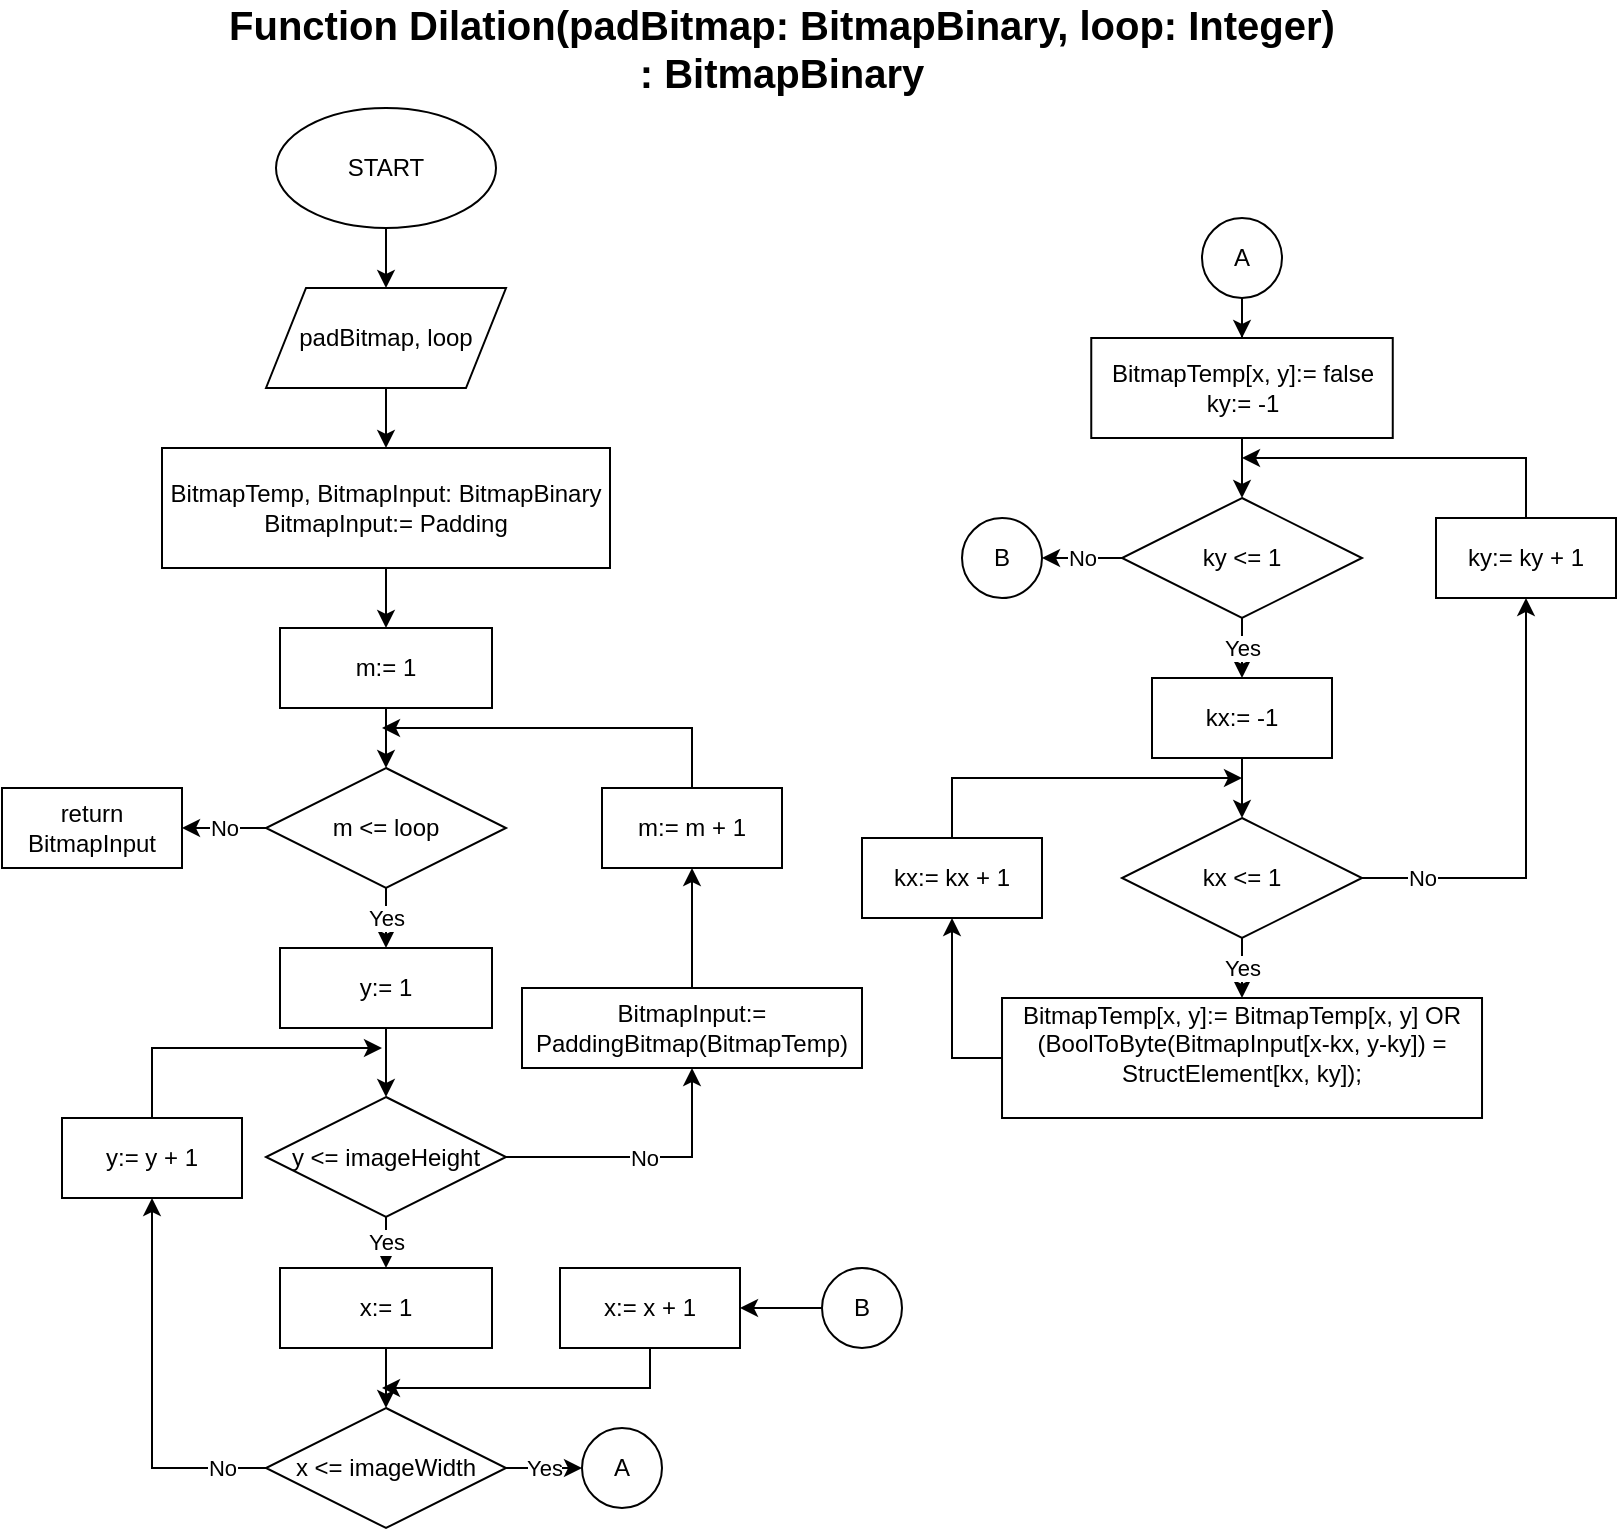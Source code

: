 <mxfile version="13.9.9" type="device"><diagram id="61ANeh-zxSnTas1GT8mI" name="Page-1"><mxGraphModel dx="1564" dy="994" grid="1" gridSize="10" guides="1" tooltips="1" connect="1" arrows="1" fold="1" page="1" pageScale="1" pageWidth="827" pageHeight="1169" math="0" shadow="0"><root><mxCell id="0"/><mxCell id="1" parent="0"/><mxCell id="askkTUw5DrgHJnmGmqhX-2" value="&lt;font style=&quot;font-size: 20px&quot;&gt;&lt;b&gt;Function Dilation(padBitmap: BitmapBinary, loop: Integer) : BitmapBinary&lt;/b&gt;&lt;/font&gt;" style="text;html=1;strokeColor=none;fillColor=none;align=center;verticalAlign=middle;whiteSpace=wrap;rounded=0;" vertex="1" parent="1"><mxGeometry x="120" y="40" width="560" height="20" as="geometry"/></mxCell><mxCell id="askkTUw5DrgHJnmGmqhX-5" value="" style="edgeStyle=orthogonalEdgeStyle;rounded=0;orthogonalLoop=1;jettySize=auto;html=1;" edge="1" parent="1" source="askkTUw5DrgHJnmGmqhX-3" target="askkTUw5DrgHJnmGmqhX-4"><mxGeometry relative="1" as="geometry"/></mxCell><mxCell id="askkTUw5DrgHJnmGmqhX-3" value="START" style="ellipse;whiteSpace=wrap;html=1;" vertex="1" parent="1"><mxGeometry x="147" y="80" width="110" height="60" as="geometry"/></mxCell><mxCell id="askkTUw5DrgHJnmGmqhX-7" value="" style="edgeStyle=orthogonalEdgeStyle;rounded=0;orthogonalLoop=1;jettySize=auto;html=1;" edge="1" parent="1" source="askkTUw5DrgHJnmGmqhX-4" target="askkTUw5DrgHJnmGmqhX-6"><mxGeometry relative="1" as="geometry"/></mxCell><mxCell id="askkTUw5DrgHJnmGmqhX-4" value="padBitmap, loop" style="shape=parallelogram;perimeter=parallelogramPerimeter;whiteSpace=wrap;html=1;fixedSize=1;" vertex="1" parent="1"><mxGeometry x="142" y="170" width="120" height="50" as="geometry"/></mxCell><mxCell id="askkTUw5DrgHJnmGmqhX-10" value="" style="edgeStyle=orthogonalEdgeStyle;rounded=0;orthogonalLoop=1;jettySize=auto;html=1;" edge="1" parent="1" source="askkTUw5DrgHJnmGmqhX-6" target="askkTUw5DrgHJnmGmqhX-8"><mxGeometry relative="1" as="geometry"/></mxCell><mxCell id="askkTUw5DrgHJnmGmqhX-6" value="BitmapTemp, BitmapInput: BitmapBinary&lt;br&gt;BitmapInput:= Padding" style="rounded=0;whiteSpace=wrap;html=1;" vertex="1" parent="1"><mxGeometry x="90" y="250" width="224" height="60" as="geometry"/></mxCell><mxCell id="askkTUw5DrgHJnmGmqhX-12" value="" style="edgeStyle=orthogonalEdgeStyle;rounded=0;orthogonalLoop=1;jettySize=auto;html=1;" edge="1" parent="1" source="askkTUw5DrgHJnmGmqhX-8" target="askkTUw5DrgHJnmGmqhX-11"><mxGeometry relative="1" as="geometry"/></mxCell><mxCell id="askkTUw5DrgHJnmGmqhX-8" value="m:= 1" style="rounded=0;whiteSpace=wrap;html=1;" vertex="1" parent="1"><mxGeometry x="149" y="340" width="106" height="40" as="geometry"/></mxCell><mxCell id="askkTUw5DrgHJnmGmqhX-9" style="edgeStyle=orthogonalEdgeStyle;rounded=0;orthogonalLoop=1;jettySize=auto;html=1;exitX=0.5;exitY=1;exitDx=0;exitDy=0;" edge="1" parent="1" source="askkTUw5DrgHJnmGmqhX-8" target="askkTUw5DrgHJnmGmqhX-8"><mxGeometry relative="1" as="geometry"/></mxCell><mxCell id="askkTUw5DrgHJnmGmqhX-14" value="Yes" style="edgeStyle=orthogonalEdgeStyle;rounded=0;orthogonalLoop=1;jettySize=auto;html=1;" edge="1" parent="1" source="askkTUw5DrgHJnmGmqhX-11" target="askkTUw5DrgHJnmGmqhX-13"><mxGeometry relative="1" as="geometry"/></mxCell><mxCell id="askkTUw5DrgHJnmGmqhX-30" value="No" style="edgeStyle=orthogonalEdgeStyle;rounded=0;orthogonalLoop=1;jettySize=auto;html=1;" edge="1" parent="1" source="askkTUw5DrgHJnmGmqhX-11" target="askkTUw5DrgHJnmGmqhX-31"><mxGeometry relative="1" as="geometry"><mxPoint x="100" y="440" as="targetPoint"/></mxGeometry></mxCell><mxCell id="askkTUw5DrgHJnmGmqhX-11" value="m &amp;lt;= loop" style="rhombus;whiteSpace=wrap;html=1;" vertex="1" parent="1"><mxGeometry x="142" y="410" width="120" height="60" as="geometry"/></mxCell><mxCell id="askkTUw5DrgHJnmGmqhX-16" value="" style="edgeStyle=orthogonalEdgeStyle;rounded=0;orthogonalLoop=1;jettySize=auto;html=1;" edge="1" parent="1" source="askkTUw5DrgHJnmGmqhX-13" target="askkTUw5DrgHJnmGmqhX-15"><mxGeometry relative="1" as="geometry"/></mxCell><mxCell id="askkTUw5DrgHJnmGmqhX-13" value="y:= 1" style="rounded=0;whiteSpace=wrap;html=1;" vertex="1" parent="1"><mxGeometry x="149" y="500" width="106" height="40" as="geometry"/></mxCell><mxCell id="askkTUw5DrgHJnmGmqhX-18" value="Yes" style="edgeStyle=orthogonalEdgeStyle;rounded=0;orthogonalLoop=1;jettySize=auto;html=1;" edge="1" parent="1" source="askkTUw5DrgHJnmGmqhX-15" target="askkTUw5DrgHJnmGmqhX-17"><mxGeometry relative="1" as="geometry"/></mxCell><mxCell id="askkTUw5DrgHJnmGmqhX-28" value="No" style="edgeStyle=orthogonalEdgeStyle;rounded=0;orthogonalLoop=1;jettySize=auto;html=1;entryX=0.5;entryY=1;entryDx=0;entryDy=0;" edge="1" parent="1" source="askkTUw5DrgHJnmGmqhX-15" target="askkTUw5DrgHJnmGmqhX-32"><mxGeometry relative="1" as="geometry"><mxPoint x="335" y="570" as="targetPoint"/></mxGeometry></mxCell><mxCell id="askkTUw5DrgHJnmGmqhX-15" value="y &amp;lt;= imageHeight" style="rhombus;whiteSpace=wrap;html=1;" vertex="1" parent="1"><mxGeometry x="142" y="574.5" width="120" height="60" as="geometry"/></mxCell><mxCell id="askkTUw5DrgHJnmGmqhX-20" value="" style="edgeStyle=orthogonalEdgeStyle;rounded=0;orthogonalLoop=1;jettySize=auto;html=1;" edge="1" parent="1" source="askkTUw5DrgHJnmGmqhX-17" target="askkTUw5DrgHJnmGmqhX-19"><mxGeometry relative="1" as="geometry"/></mxCell><mxCell id="askkTUw5DrgHJnmGmqhX-17" value="x:= 1" style="rounded=0;whiteSpace=wrap;html=1;" vertex="1" parent="1"><mxGeometry x="149" y="660" width="106" height="40" as="geometry"/></mxCell><mxCell id="askkTUw5DrgHJnmGmqhX-21" value="Yes" style="edgeStyle=orthogonalEdgeStyle;rounded=0;orthogonalLoop=1;jettySize=auto;html=1;entryX=0;entryY=0.5;entryDx=0;entryDy=0;" edge="1" parent="1" source="askkTUw5DrgHJnmGmqhX-19" target="askkTUw5DrgHJnmGmqhX-23"><mxGeometry relative="1" as="geometry"><mxPoint x="300" y="760" as="targetPoint"/></mxGeometry></mxCell><mxCell id="askkTUw5DrgHJnmGmqhX-24" value="No" style="edgeStyle=orthogonalEdgeStyle;rounded=0;orthogonalLoop=1;jettySize=auto;html=1;entryX=0.5;entryY=1;entryDx=0;entryDy=0;" edge="1" parent="1" source="askkTUw5DrgHJnmGmqhX-19" target="askkTUw5DrgHJnmGmqhX-25"><mxGeometry x="-0.771" relative="1" as="geometry"><mxPoint x="90" y="630" as="targetPoint"/><mxPoint as="offset"/></mxGeometry></mxCell><mxCell id="askkTUw5DrgHJnmGmqhX-19" value="x &amp;lt;= imageWidth" style="rhombus;whiteSpace=wrap;html=1;" vertex="1" parent="1"><mxGeometry x="142" y="730" width="120" height="60" as="geometry"/></mxCell><mxCell id="askkTUw5DrgHJnmGmqhX-23" value="A" style="ellipse;whiteSpace=wrap;html=1;aspect=fixed;" vertex="1" parent="1"><mxGeometry x="300" y="740" width="40" height="40" as="geometry"/></mxCell><mxCell id="askkTUw5DrgHJnmGmqhX-26" style="edgeStyle=orthogonalEdgeStyle;rounded=0;orthogonalLoop=1;jettySize=auto;html=1;" edge="1" parent="1" source="askkTUw5DrgHJnmGmqhX-25"><mxGeometry relative="1" as="geometry"><mxPoint x="200" y="550" as="targetPoint"/><Array as="points"><mxPoint x="85" y="550"/></Array></mxGeometry></mxCell><mxCell id="askkTUw5DrgHJnmGmqhX-25" value="y:= y + 1" style="rounded=0;whiteSpace=wrap;html=1;" vertex="1" parent="1"><mxGeometry x="40" y="585" width="90" height="40" as="geometry"/></mxCell><mxCell id="askkTUw5DrgHJnmGmqhX-29" style="edgeStyle=orthogonalEdgeStyle;rounded=0;orthogonalLoop=1;jettySize=auto;html=1;" edge="1" parent="1" source="askkTUw5DrgHJnmGmqhX-27"><mxGeometry relative="1" as="geometry"><mxPoint x="200" y="390" as="targetPoint"/><Array as="points"><mxPoint x="355" y="390"/></Array></mxGeometry></mxCell><mxCell id="askkTUw5DrgHJnmGmqhX-27" value="m:= m + 1" style="rounded=0;whiteSpace=wrap;html=1;" vertex="1" parent="1"><mxGeometry x="310" y="420" width="90" height="40" as="geometry"/></mxCell><mxCell id="askkTUw5DrgHJnmGmqhX-31" value="return BitmapInput" style="rounded=0;whiteSpace=wrap;html=1;" vertex="1" parent="1"><mxGeometry x="10" y="420" width="90" height="40" as="geometry"/></mxCell><mxCell id="askkTUw5DrgHJnmGmqhX-33" style="edgeStyle=orthogonalEdgeStyle;rounded=0;orthogonalLoop=1;jettySize=auto;html=1;entryX=0.5;entryY=1;entryDx=0;entryDy=0;" edge="1" parent="1" source="askkTUw5DrgHJnmGmqhX-32" target="askkTUw5DrgHJnmGmqhX-27"><mxGeometry relative="1" as="geometry"/></mxCell><mxCell id="askkTUw5DrgHJnmGmqhX-32" value="BitmapInput:= PaddingBitmap(BitmapTemp)" style="rounded=0;whiteSpace=wrap;html=1;" vertex="1" parent="1"><mxGeometry x="270" y="520" width="170" height="40" as="geometry"/></mxCell><mxCell id="askkTUw5DrgHJnmGmqhX-36" value="" style="edgeStyle=orthogonalEdgeStyle;rounded=0;orthogonalLoop=1;jettySize=auto;html=1;" edge="1" parent="1" source="askkTUw5DrgHJnmGmqhX-34" target="askkTUw5DrgHJnmGmqhX-35"><mxGeometry relative="1" as="geometry"/></mxCell><mxCell id="askkTUw5DrgHJnmGmqhX-34" value="A" style="ellipse;whiteSpace=wrap;html=1;aspect=fixed;" vertex="1" parent="1"><mxGeometry x="610" y="135" width="40" height="40" as="geometry"/></mxCell><mxCell id="askkTUw5DrgHJnmGmqhX-41" value="" style="edgeStyle=orthogonalEdgeStyle;rounded=0;orthogonalLoop=1;jettySize=auto;html=1;" edge="1" parent="1" source="askkTUw5DrgHJnmGmqhX-35" target="askkTUw5DrgHJnmGmqhX-37"><mxGeometry relative="1" as="geometry"/></mxCell><mxCell id="askkTUw5DrgHJnmGmqhX-35" value="BitmapTemp[x, y]:= false&lt;br&gt;ky:= -1" style="rounded=0;whiteSpace=wrap;html=1;" vertex="1" parent="1"><mxGeometry x="554.63" y="195" width="150.75" height="50" as="geometry"/></mxCell><mxCell id="askkTUw5DrgHJnmGmqhX-43" value="Yes" style="edgeStyle=orthogonalEdgeStyle;rounded=0;orthogonalLoop=1;jettySize=auto;html=1;" edge="1" parent="1" source="askkTUw5DrgHJnmGmqhX-37" target="askkTUw5DrgHJnmGmqhX-42"><mxGeometry relative="1" as="geometry"/></mxCell><mxCell id="askkTUw5DrgHJnmGmqhX-58" value="No" style="edgeStyle=orthogonalEdgeStyle;rounded=0;orthogonalLoop=1;jettySize=auto;html=1;entryX=1;entryY=0.5;entryDx=0;entryDy=0;" edge="1" parent="1" source="askkTUw5DrgHJnmGmqhX-37" target="askkTUw5DrgHJnmGmqhX-59"><mxGeometry relative="1" as="geometry"><mxPoint x="530" y="305" as="targetPoint"/></mxGeometry></mxCell><mxCell id="askkTUw5DrgHJnmGmqhX-37" value="ky &amp;lt;= 1" style="rhombus;whiteSpace=wrap;html=1;" vertex="1" parent="1"><mxGeometry x="570" y="275" width="120" height="60" as="geometry"/></mxCell><mxCell id="askkTUw5DrgHJnmGmqhX-45" value="" style="edgeStyle=orthogonalEdgeStyle;rounded=0;orthogonalLoop=1;jettySize=auto;html=1;" edge="1" parent="1" source="askkTUw5DrgHJnmGmqhX-42" target="askkTUw5DrgHJnmGmqhX-44"><mxGeometry relative="1" as="geometry"/></mxCell><mxCell id="askkTUw5DrgHJnmGmqhX-42" value="kx:= -1" style="rounded=0;whiteSpace=wrap;html=1;" vertex="1" parent="1"><mxGeometry x="585" y="365" width="90" height="40" as="geometry"/></mxCell><mxCell id="askkTUw5DrgHJnmGmqhX-47" value="Yes" style="edgeStyle=orthogonalEdgeStyle;rounded=0;orthogonalLoop=1;jettySize=auto;html=1;" edge="1" parent="1" source="askkTUw5DrgHJnmGmqhX-44" target="askkTUw5DrgHJnmGmqhX-46"><mxGeometry relative="1" as="geometry"/></mxCell><mxCell id="askkTUw5DrgHJnmGmqhX-56" value="No" style="edgeStyle=orthogonalEdgeStyle;rounded=0;orthogonalLoop=1;jettySize=auto;html=1;entryX=0.5;entryY=1;entryDx=0;entryDy=0;" edge="1" parent="1" source="askkTUw5DrgHJnmGmqhX-44" target="askkTUw5DrgHJnmGmqhX-55"><mxGeometry x="-0.73" relative="1" as="geometry"><mxPoint as="offset"/></mxGeometry></mxCell><mxCell id="askkTUw5DrgHJnmGmqhX-44" value="kx &amp;lt;= 1" style="rhombus;whiteSpace=wrap;html=1;" vertex="1" parent="1"><mxGeometry x="570" y="435" width="120" height="60" as="geometry"/></mxCell><mxCell id="askkTUw5DrgHJnmGmqhX-46" value="&#10;BitmapTemp[x, y]:= BitmapTemp[x, y] &lt;span class=&quot;pl-k&quot;&gt;OR&lt;/span&gt; (BoolToByte(BitmapInput[x-kx, y-ky]) = StructElement[kx, ky]);&#10;&#10;" style="whiteSpace=wrap;html=1;verticalAlign=middle;" vertex="1" parent="1"><mxGeometry x="510.01" y="525" width="240" height="60" as="geometry"/></mxCell><mxCell id="askkTUw5DrgHJnmGmqhX-52" style="edgeStyle=orthogonalEdgeStyle;rounded=0;orthogonalLoop=1;jettySize=auto;html=1;entryX=0.5;entryY=1;entryDx=0;entryDy=0;exitX=0;exitY=0.5;exitDx=0;exitDy=0;" edge="1" parent="1" source="askkTUw5DrgHJnmGmqhX-46" target="askkTUw5DrgHJnmGmqhX-53"><mxGeometry relative="1" as="geometry"><mxPoint x="470" y="485" as="targetPoint"/><mxPoint x="585.01" y="639.517" as="sourcePoint"/></mxGeometry></mxCell><mxCell id="askkTUw5DrgHJnmGmqhX-54" style="edgeStyle=orthogonalEdgeStyle;rounded=0;orthogonalLoop=1;jettySize=auto;html=1;" edge="1" parent="1" source="askkTUw5DrgHJnmGmqhX-53"><mxGeometry relative="1" as="geometry"><mxPoint x="630" y="415" as="targetPoint"/><Array as="points"><mxPoint x="485" y="415"/></Array></mxGeometry></mxCell><mxCell id="askkTUw5DrgHJnmGmqhX-53" value="kx:= kx + 1" style="rounded=0;whiteSpace=wrap;html=1;" vertex="1" parent="1"><mxGeometry x="440" y="445" width="90" height="40" as="geometry"/></mxCell><mxCell id="askkTUw5DrgHJnmGmqhX-57" style="edgeStyle=orthogonalEdgeStyle;rounded=0;orthogonalLoop=1;jettySize=auto;html=1;" edge="1" parent="1" source="askkTUw5DrgHJnmGmqhX-55"><mxGeometry relative="1" as="geometry"><mxPoint x="630" y="255" as="targetPoint"/><Array as="points"><mxPoint x="772" y="255"/></Array></mxGeometry></mxCell><mxCell id="askkTUw5DrgHJnmGmqhX-55" value="ky:= ky + 1" style="rounded=0;whiteSpace=wrap;html=1;" vertex="1" parent="1"><mxGeometry x="727" y="285" width="90" height="40" as="geometry"/></mxCell><mxCell id="askkTUw5DrgHJnmGmqhX-59" value="B" style="ellipse;whiteSpace=wrap;html=1;aspect=fixed;" vertex="1" parent="1"><mxGeometry x="490" y="285" width="40" height="40" as="geometry"/></mxCell><mxCell id="askkTUw5DrgHJnmGmqhX-62" value="" style="edgeStyle=orthogonalEdgeStyle;rounded=0;orthogonalLoop=1;jettySize=auto;html=1;" edge="1" parent="1" source="askkTUw5DrgHJnmGmqhX-60" target="askkTUw5DrgHJnmGmqhX-61"><mxGeometry relative="1" as="geometry"/></mxCell><mxCell id="askkTUw5DrgHJnmGmqhX-60" value="B" style="ellipse;whiteSpace=wrap;html=1;aspect=fixed;" vertex="1" parent="1"><mxGeometry x="420" y="660" width="40" height="40" as="geometry"/></mxCell><mxCell id="askkTUw5DrgHJnmGmqhX-63" style="edgeStyle=orthogonalEdgeStyle;rounded=0;orthogonalLoop=1;jettySize=auto;html=1;" edge="1" parent="1" source="askkTUw5DrgHJnmGmqhX-61"><mxGeometry relative="1" as="geometry"><mxPoint x="200" y="720" as="targetPoint"/><Array as="points"><mxPoint x="334" y="720"/></Array></mxGeometry></mxCell><mxCell id="askkTUw5DrgHJnmGmqhX-61" value="x:= x + 1" style="rounded=0;whiteSpace=wrap;html=1;" vertex="1" parent="1"><mxGeometry x="289" y="660" width="90" height="40" as="geometry"/></mxCell></root></mxGraphModel></diagram></mxfile>